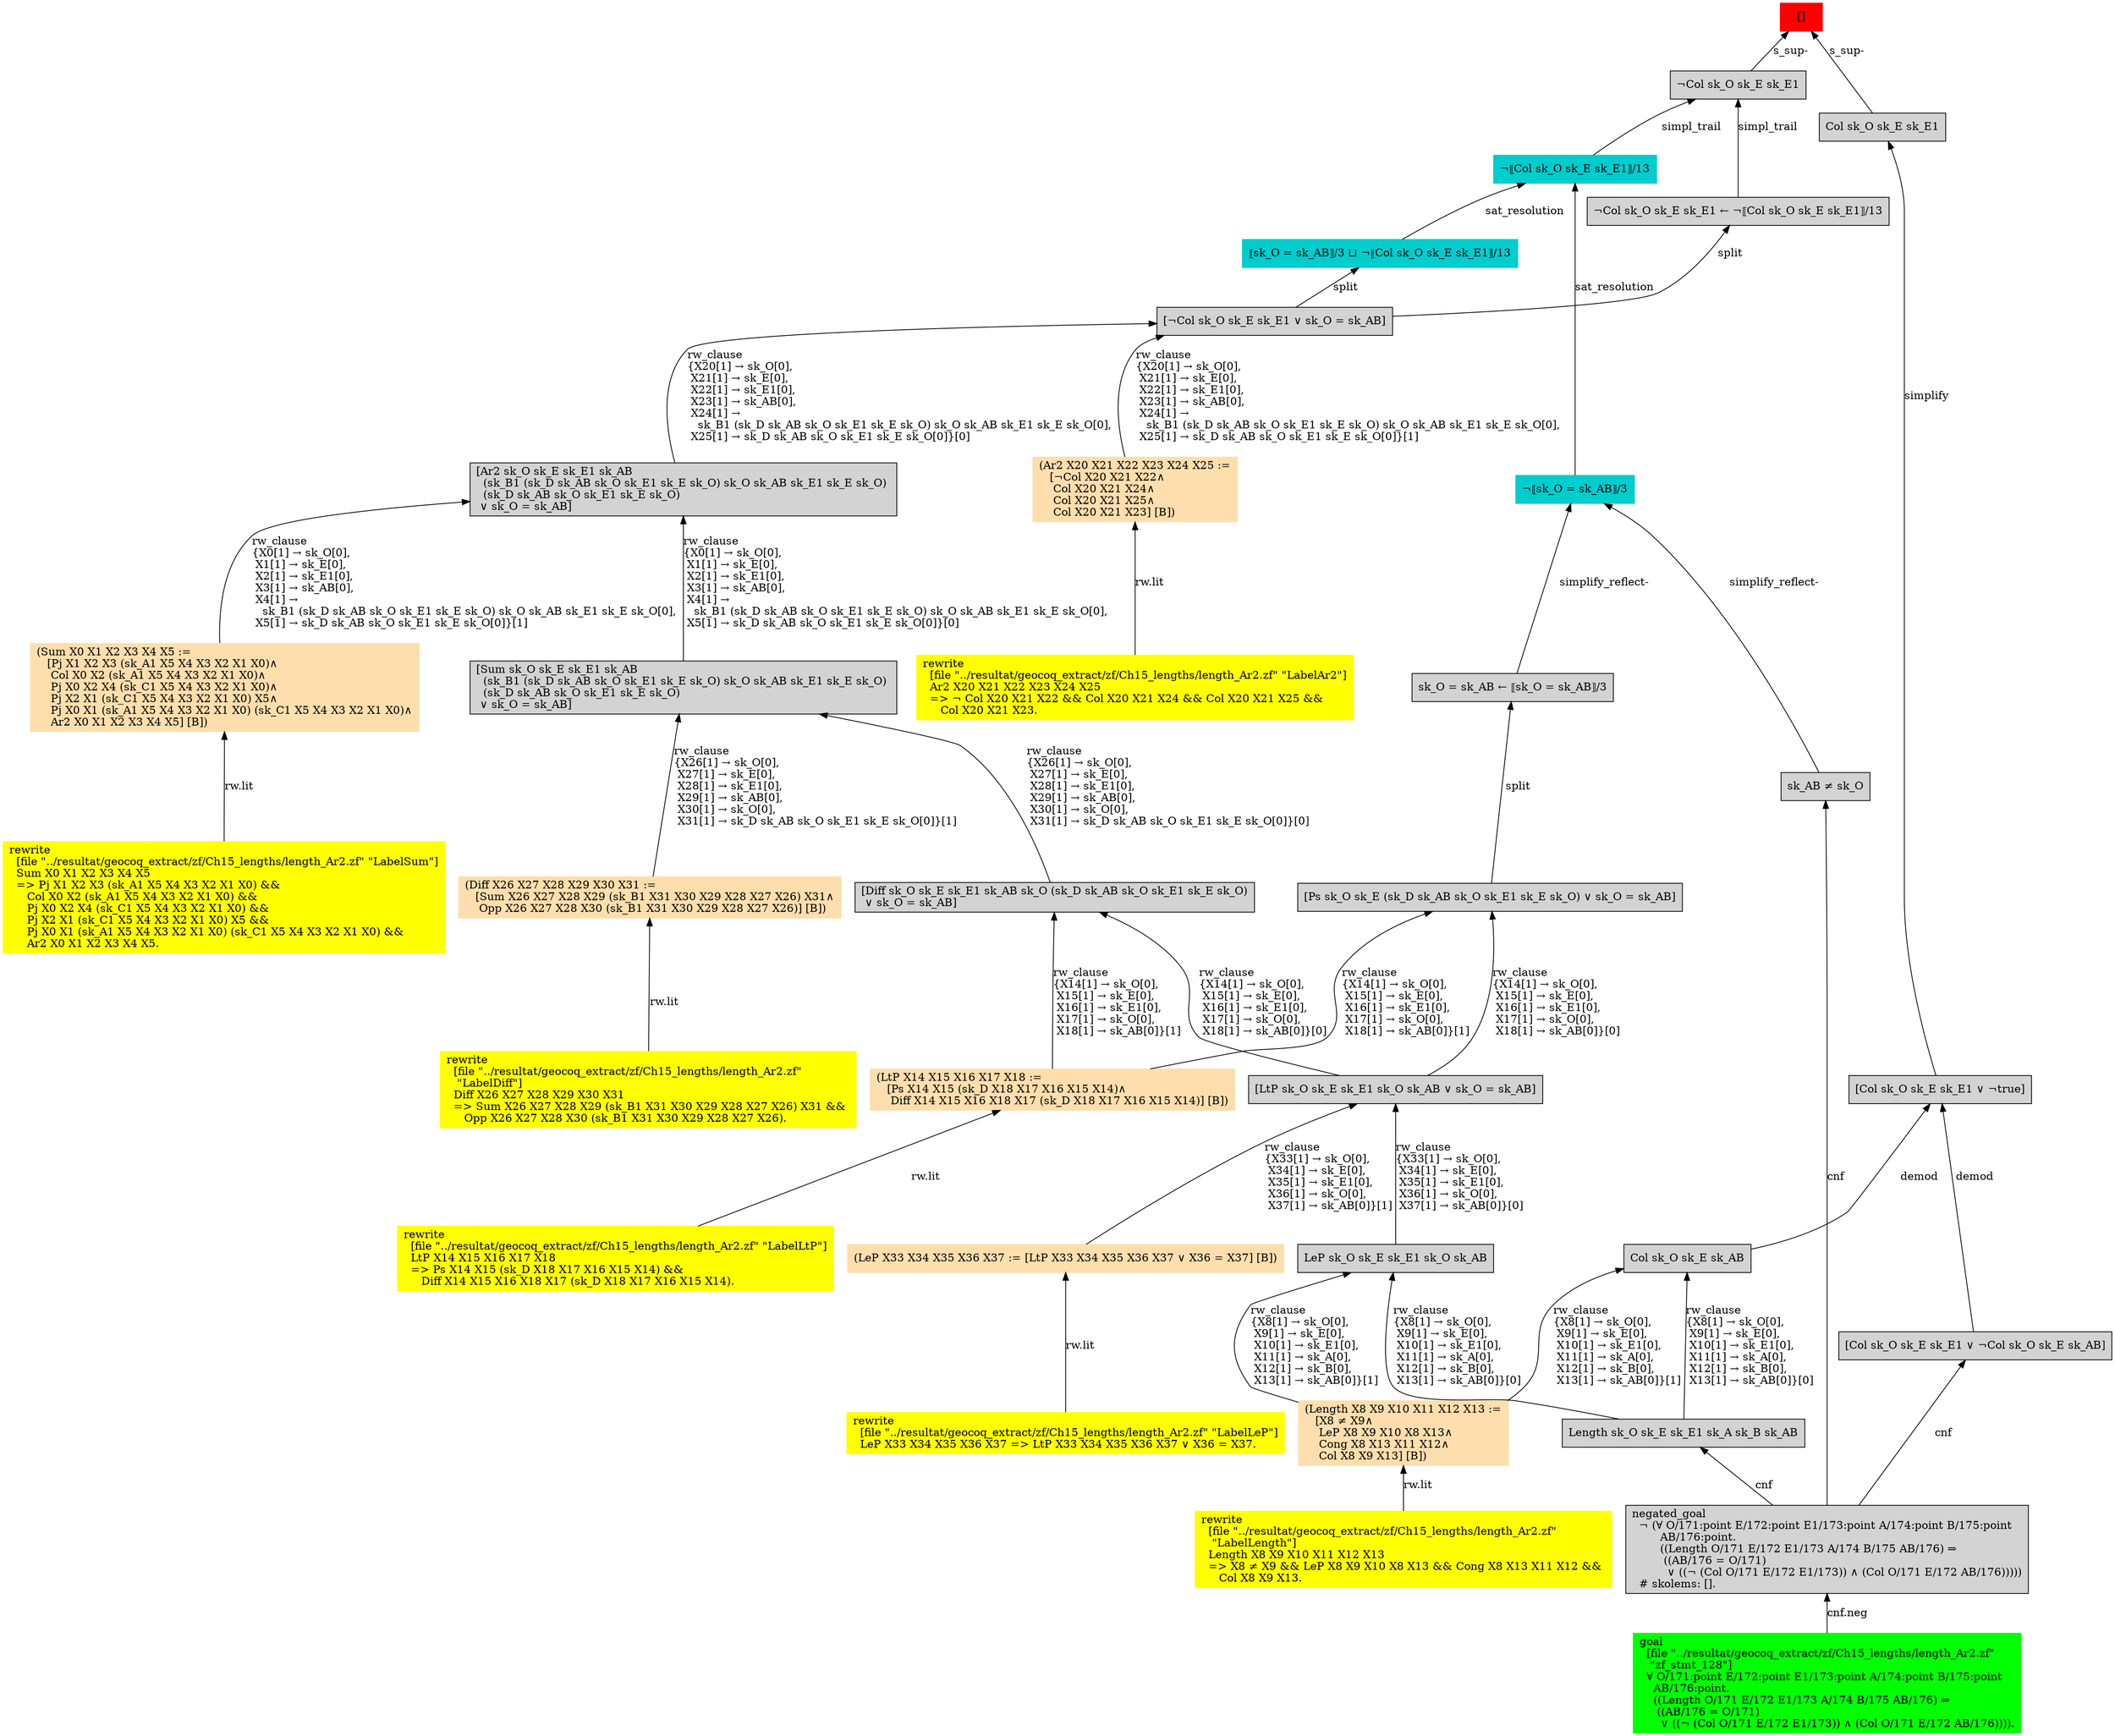 digraph "unsat_graph" {
  vertex_0 [color=red, label="[]", shape=box, style=filled];
  vertex_0 -> vertex_1 [label="s_sup-\l", dir="back"];
  vertex_1 [shape=box, label="¬Col sk_O sk_E sk_E1\l", style=filled];
  vertex_1 -> vertex_2 [label="simpl_trail", dir="back"];
  vertex_2 [color=cyan3, shape=box, label="¬⟦Col sk_O sk_E sk_E1⟧/13\l", style=filled];
  vertex_2 -> vertex_3 [label="sat_resolution", dir="back"];
  vertex_3 [color=cyan3, shape=box, label="¬⟦sk_O = sk_AB⟧/3\l", style=filled];
  vertex_3 -> vertex_4 [label="simplify_reflect-", dir="back"];
  vertex_4 [shape=box, label="sk_AB ≠ sk_O\l", style=filled];
  vertex_4 -> vertex_5 [label="cnf", dir="back"];
  vertex_5 [shape=box, label="negated_goal\l  ¬ (∀ O/171:point E/172:point E1/173:point A/174:point B/175:point \l        AB/176:point.\l        ((Length O/171 E/172 E1/173 A/174 B/175 AB/176) ⇒\l         ((AB/176 = O/171)\l          ∨ ((¬ (Col O/171 E/172 E1/173)) ∧ (Col O/171 E/172 AB/176)))))\l  # skolems: [].\l", style=filled];
  vertex_5 -> vertex_6 [label="cnf.neg", dir="back"];
  vertex_6 [color=green, shape=box, label="goal\l  [file \"../resultat/geocoq_extract/zf/Ch15_lengths/length_Ar2.zf\" \l   \"zf_stmt_128\"]\l  ∀ O/171:point E/172:point E1/173:point A/174:point B/175:point \l    AB/176:point.\l    ((Length O/171 E/172 E1/173 A/174 B/175 AB/176) ⇒\l     ((AB/176 = O/171)\l      ∨ ((¬ (Col O/171 E/172 E1/173)) ∧ (Col O/171 E/172 AB/176)))).\l", style=filled];
  vertex_3 -> vertex_7 [label="simplify_reflect-", dir="back"];
  vertex_7 [shape=box, label="sk_O = sk_AB ← ⟦sk_O = sk_AB⟧/3\l", style=filled];
  vertex_7 -> vertex_8 [label="split", dir="back"];
  vertex_8 [shape=box, label="[Ps sk_O sk_E (sk_D sk_AB sk_O sk_E1 sk_E sk_O) ∨ sk_O = sk_AB]\l", style=filled];
  vertex_8 -> vertex_9 [label="rw_clause\l\{X14[1] → sk_O[0], \l X15[1] → sk_E[0], \l X16[1] → sk_E1[0], \l X17[1] → sk_O[0], \l X18[1] → sk_AB[0]\}[1]\l", dir="back"];
  vertex_9 [color=navajowhite, shape=box, label="(LtP X14 X15 X16 X17 X18 :=\l   [Ps X14 X15 (sk_D X18 X17 X16 X15 X14)∧\l    Diff X14 X15 X16 X18 X17 (sk_D X18 X17 X16 X15 X14)] [B])\l", style=filled];
  vertex_9 -> vertex_10 [label="rw.lit", dir="back"];
  vertex_10 [color=yellow, shape=box, label="rewrite\l  [file \"../resultat/geocoq_extract/zf/Ch15_lengths/length_Ar2.zf\" \"LabelLtP\"]\l  LtP X14 X15 X16 X17 X18\l  =\> Ps X14 X15 (sk_D X18 X17 X16 X15 X14) && \l     Diff X14 X15 X16 X18 X17 (sk_D X18 X17 X16 X15 X14).\l", style=filled];
  vertex_8 -> vertex_11 [label="rw_clause\l\{X14[1] → sk_O[0], \l X15[1] → sk_E[0], \l X16[1] → sk_E1[0], \l X17[1] → sk_O[0], \l X18[1] → sk_AB[0]\}[0]\l", dir="back"];
  vertex_11 [shape=box, label="[LtP sk_O sk_E sk_E1 sk_O sk_AB ∨ sk_O = sk_AB]\l", style=filled];
  vertex_11 -> vertex_12 [label="rw_clause\l\{X33[1] → sk_O[0], \l X34[1] → sk_E[0], \l X35[1] → sk_E1[0], \l X36[1] → sk_O[0], \l X37[1] → sk_AB[0]\}[1]\l", dir="back"];
  vertex_12 [color=navajowhite, shape=box, label="(LeP X33 X34 X35 X36 X37 := [LtP X33 X34 X35 X36 X37 ∨ X36 = X37] [B])\l", style=filled];
  vertex_12 -> vertex_13 [label="rw.lit", dir="back"];
  vertex_13 [color=yellow, shape=box, label="rewrite\l  [file \"../resultat/geocoq_extract/zf/Ch15_lengths/length_Ar2.zf\" \"LabelLeP\"]\l  LeP X33 X34 X35 X36 X37 =\> LtP X33 X34 X35 X36 X37 ∨ X36 = X37.\l", style=filled];
  vertex_11 -> vertex_14 [label="rw_clause\l\{X33[1] → sk_O[0], \l X34[1] → sk_E[0], \l X35[1] → sk_E1[0], \l X36[1] → sk_O[0], \l X37[1] → sk_AB[0]\}[0]\l", dir="back"];
  vertex_14 [shape=box, label="LeP sk_O sk_E sk_E1 sk_O sk_AB\l", style=filled];
  vertex_14 -> vertex_15 [label="rw_clause\l\{X8[1] → sk_O[0], \l X9[1] → sk_E[0], \l X10[1] → sk_E1[0], \l X11[1] → sk_A[0], \l X12[1] → sk_B[0], \l X13[1] → sk_AB[0]\}[1]\l", dir="back"];
  vertex_15 [color=navajowhite, shape=box, label="(Length X8 X9 X10 X11 X12 X13 :=\l   [X8 ≠ X9∧\l    LeP X8 X9 X10 X8 X13∧\l    Cong X8 X13 X11 X12∧\l    Col X8 X9 X13] [B])\l", style=filled];
  vertex_15 -> vertex_16 [label="rw.lit", dir="back"];
  vertex_16 [color=yellow, shape=box, label="rewrite\l  [file \"../resultat/geocoq_extract/zf/Ch15_lengths/length_Ar2.zf\" \l   \"LabelLength\"]\l  Length X8 X9 X10 X11 X12 X13\l  =\> X8 ≠ X9 && LeP X8 X9 X10 X8 X13 && Cong X8 X13 X11 X12 && \l     Col X8 X9 X13.\l", style=filled];
  vertex_14 -> vertex_17 [label="rw_clause\l\{X8[1] → sk_O[0], \l X9[1] → sk_E[0], \l X10[1] → sk_E1[0], \l X11[1] → sk_A[0], \l X12[1] → sk_B[0], \l X13[1] → sk_AB[0]\}[0]\l", dir="back"];
  vertex_17 [shape=box, label="Length sk_O sk_E sk_E1 sk_A sk_B sk_AB\l", style=filled];
  vertex_17 -> vertex_5 [label="cnf", dir="back"];
  vertex_2 -> vertex_18 [label="sat_resolution", dir="back"];
  vertex_18 [color=cyan3, shape=box, label="⟦sk_O = sk_AB⟧/3 ⊔ ¬⟦Col sk_O sk_E sk_E1⟧/13\l", style=filled];
  vertex_18 -> vertex_19 [label="split", dir="back"];
  vertex_19 [shape=box, label="[¬Col sk_O sk_E sk_E1 ∨ sk_O = sk_AB]\l", style=filled];
  vertex_19 -> vertex_20 [label="rw_clause\l\{X20[1] → sk_O[0], \l X21[1] → sk_E[0], \l X22[1] → sk_E1[0], \l X23[1] → sk_AB[0], \l X24[1] →\l   sk_B1 (sk_D sk_AB sk_O sk_E1 sk_E sk_O) sk_O sk_AB sk_E1 sk_E sk_O[0], \l X25[1] → sk_D sk_AB sk_O sk_E1 sk_E sk_O[0]\}[1]\l", dir="back"];
  vertex_20 [color=navajowhite, shape=box, label="(Ar2 X20 X21 X22 X23 X24 X25 :=\l   [¬Col X20 X21 X22∧\l    Col X20 X21 X24∧\l    Col X20 X21 X25∧\l    Col X20 X21 X23] [B])\l", style=filled];
  vertex_20 -> vertex_21 [label="rw.lit", dir="back"];
  vertex_21 [color=yellow, shape=box, label="rewrite\l  [file \"../resultat/geocoq_extract/zf/Ch15_lengths/length_Ar2.zf\" \"LabelAr2\"]\l  Ar2 X20 X21 X22 X23 X24 X25\l  =\> ¬ Col X20 X21 X22 && Col X20 X21 X24 && Col X20 X21 X25 && \l     Col X20 X21 X23.\l", style=filled];
  vertex_19 -> vertex_22 [label="rw_clause\l\{X20[1] → sk_O[0], \l X21[1] → sk_E[0], \l X22[1] → sk_E1[0], \l X23[1] → sk_AB[0], \l X24[1] →\l   sk_B1 (sk_D sk_AB sk_O sk_E1 sk_E sk_O) sk_O sk_AB sk_E1 sk_E sk_O[0], \l X25[1] → sk_D sk_AB sk_O sk_E1 sk_E sk_O[0]\}[0]\l", dir="back"];
  vertex_22 [shape=box, label="[Ar2 sk_O sk_E sk_E1 sk_AB \l  (sk_B1 (sk_D sk_AB sk_O sk_E1 sk_E sk_O) sk_O sk_AB sk_E1 sk_E sk_O) \l  (sk_D sk_AB sk_O sk_E1 sk_E sk_O)\l ∨ sk_O = sk_AB]\l", style=filled];
  vertex_22 -> vertex_23 [label="rw_clause\l\{X0[1] → sk_O[0], \l X1[1] → sk_E[0], \l X2[1] → sk_E1[0], \l X3[1] → sk_AB[0], \l X4[1] →\l   sk_B1 (sk_D sk_AB sk_O sk_E1 sk_E sk_O) sk_O sk_AB sk_E1 sk_E sk_O[0], \l X5[1] → sk_D sk_AB sk_O sk_E1 sk_E sk_O[0]\}[1]\l", dir="back"];
  vertex_23 [color=navajowhite, shape=box, label="(Sum X0 X1 X2 X3 X4 X5 :=\l   [Pj X1 X2 X3 (sk_A1 X5 X4 X3 X2 X1 X0)∧\l    Col X0 X2 (sk_A1 X5 X4 X3 X2 X1 X0)∧\l    Pj X0 X2 X4 (sk_C1 X5 X4 X3 X2 X1 X0)∧\l    Pj X2 X1 (sk_C1 X5 X4 X3 X2 X1 X0) X5∧\l    Pj X0 X1 (sk_A1 X5 X4 X3 X2 X1 X0) (sk_C1 X5 X4 X3 X2 X1 X0)∧\l    Ar2 X0 X1 X2 X3 X4 X5] [B])\l", style=filled];
  vertex_23 -> vertex_24 [label="rw.lit", dir="back"];
  vertex_24 [color=yellow, shape=box, label="rewrite\l  [file \"../resultat/geocoq_extract/zf/Ch15_lengths/length_Ar2.zf\" \"LabelSum\"]\l  Sum X0 X1 X2 X3 X4 X5\l  =\> Pj X1 X2 X3 (sk_A1 X5 X4 X3 X2 X1 X0) && \l     Col X0 X2 (sk_A1 X5 X4 X3 X2 X1 X0) && \l     Pj X0 X2 X4 (sk_C1 X5 X4 X3 X2 X1 X0) && \l     Pj X2 X1 (sk_C1 X5 X4 X3 X2 X1 X0) X5 && \l     Pj X0 X1 (sk_A1 X5 X4 X3 X2 X1 X0) (sk_C1 X5 X4 X3 X2 X1 X0) && \l     Ar2 X0 X1 X2 X3 X4 X5.\l", style=filled];
  vertex_22 -> vertex_25 [label="rw_clause\l\{X0[1] → sk_O[0], \l X1[1] → sk_E[0], \l X2[1] → sk_E1[0], \l X3[1] → sk_AB[0], \l X4[1] →\l   sk_B1 (sk_D sk_AB sk_O sk_E1 sk_E sk_O) sk_O sk_AB sk_E1 sk_E sk_O[0], \l X5[1] → sk_D sk_AB sk_O sk_E1 sk_E sk_O[0]\}[0]\l", dir="back"];
  vertex_25 [shape=box, label="[Sum sk_O sk_E sk_E1 sk_AB \l  (sk_B1 (sk_D sk_AB sk_O sk_E1 sk_E sk_O) sk_O sk_AB sk_E1 sk_E sk_O) \l  (sk_D sk_AB sk_O sk_E1 sk_E sk_O)\l ∨ sk_O = sk_AB]\l", style=filled];
  vertex_25 -> vertex_26 [label="rw_clause\l\{X26[1] → sk_O[0], \l X27[1] → sk_E[0], \l X28[1] → sk_E1[0], \l X29[1] → sk_AB[0], \l X30[1] → sk_O[0], \l X31[1] → sk_D sk_AB sk_O sk_E1 sk_E sk_O[0]\}[1]\l", dir="back"];
  vertex_26 [color=navajowhite, shape=box, label="(Diff X26 X27 X28 X29 X30 X31 :=\l   [Sum X26 X27 X28 X29 (sk_B1 X31 X30 X29 X28 X27 X26) X31∧\l    Opp X26 X27 X28 X30 (sk_B1 X31 X30 X29 X28 X27 X26)] [B])\l", style=filled];
  vertex_26 -> vertex_27 [label="rw.lit", dir="back"];
  vertex_27 [color=yellow, shape=box, label="rewrite\l  [file \"../resultat/geocoq_extract/zf/Ch15_lengths/length_Ar2.zf\" \l   \"LabelDiff\"]\l  Diff X26 X27 X28 X29 X30 X31\l  =\> Sum X26 X27 X28 X29 (sk_B1 X31 X30 X29 X28 X27 X26) X31 && \l     Opp X26 X27 X28 X30 (sk_B1 X31 X30 X29 X28 X27 X26).\l", style=filled];
  vertex_25 -> vertex_28 [label="rw_clause\l\{X26[1] → sk_O[0], \l X27[1] → sk_E[0], \l X28[1] → sk_E1[0], \l X29[1] → sk_AB[0], \l X30[1] → sk_O[0], \l X31[1] → sk_D sk_AB sk_O sk_E1 sk_E sk_O[0]\}[0]\l", dir="back"];
  vertex_28 [shape=box, label="[Diff sk_O sk_E sk_E1 sk_AB sk_O (sk_D sk_AB sk_O sk_E1 sk_E sk_O)\l ∨ sk_O = sk_AB]\l", style=filled];
  vertex_28 -> vertex_9 [label="rw_clause\l\{X14[1] → sk_O[0], \l X15[1] → sk_E[0], \l X16[1] → sk_E1[0], \l X17[1] → sk_O[0], \l X18[1] → sk_AB[0]\}[1]\l", dir="back"];
  vertex_28 -> vertex_11 [label="rw_clause\l\{X14[1] → sk_O[0], \l X15[1] → sk_E[0], \l X16[1] → sk_E1[0], \l X17[1] → sk_O[0], \l X18[1] → sk_AB[0]\}[0]\l", dir="back"];
  vertex_1 -> vertex_29 [label="simpl_trail", dir="back"];
  vertex_29 [shape=box, label="¬Col sk_O sk_E sk_E1 ← ¬⟦Col sk_O sk_E sk_E1⟧/13\l", style=filled];
  vertex_29 -> vertex_19 [label="split", dir="back"];
  vertex_0 -> vertex_30 [label="s_sup-\l", dir="back"];
  vertex_30 [shape=box, label="Col sk_O sk_E sk_E1\l", style=filled];
  vertex_30 -> vertex_31 [label="simplify", dir="back"];
  vertex_31 [shape=box, label="[Col sk_O sk_E sk_E1 ∨ ¬true]\l", style=filled];
  vertex_31 -> vertex_32 [label="demod", dir="back"];
  vertex_32 [shape=box, label="Col sk_O sk_E sk_AB\l", style=filled];
  vertex_32 -> vertex_15 [label="rw_clause\l\{X8[1] → sk_O[0], \l X9[1] → sk_E[0], \l X10[1] → sk_E1[0], \l X11[1] → sk_A[0], \l X12[1] → sk_B[0], \l X13[1] → sk_AB[0]\}[1]\l", dir="back"];
  vertex_32 -> vertex_17 [label="rw_clause\l\{X8[1] → sk_O[0], \l X9[1] → sk_E[0], \l X10[1] → sk_E1[0], \l X11[1] → sk_A[0], \l X12[1] → sk_B[0], \l X13[1] → sk_AB[0]\}[0]\l", dir="back"];
  vertex_31 -> vertex_33 [label="demod", dir="back"];
  vertex_33 [shape=box, label="[Col sk_O sk_E sk_E1 ∨ ¬Col sk_O sk_E sk_AB]\l", style=filled];
  vertex_33 -> vertex_5 [label="cnf", dir="back"];
  }


